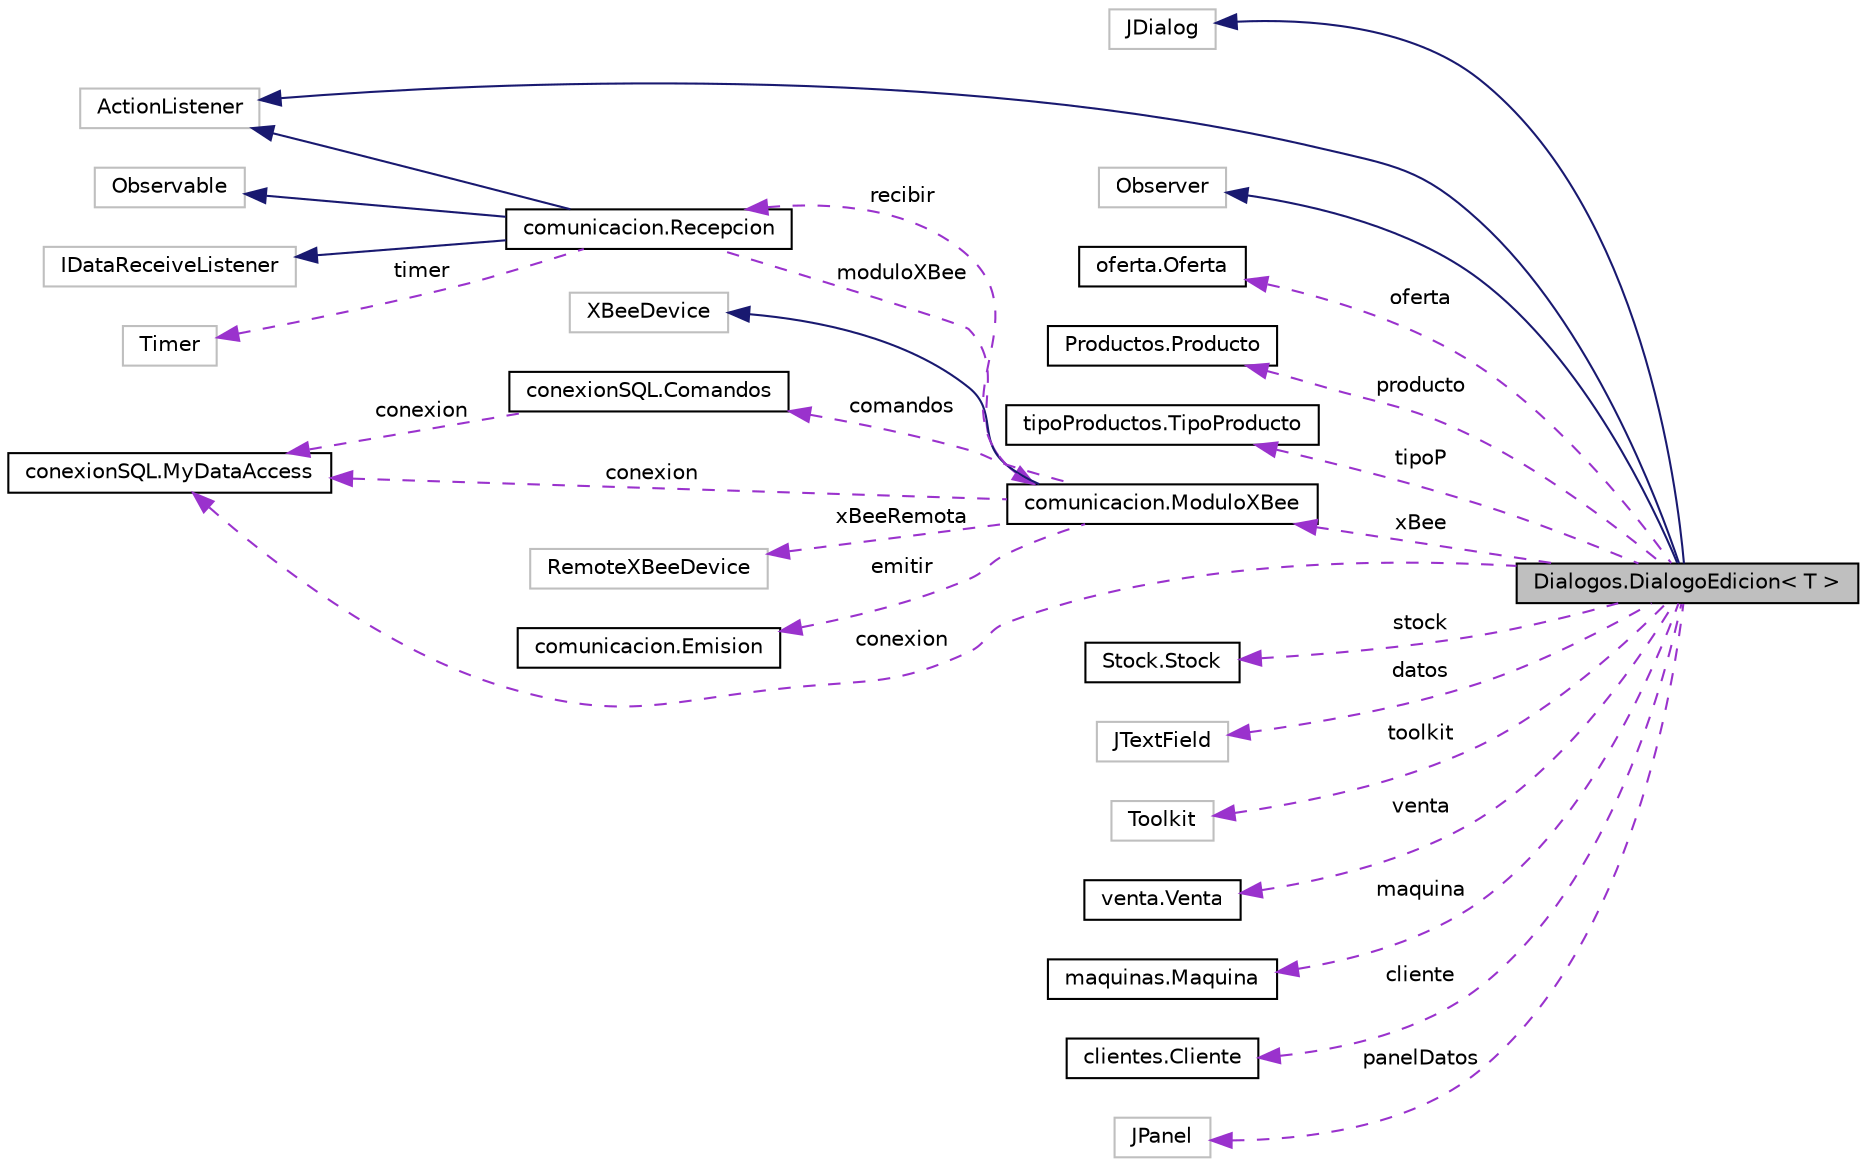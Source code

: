 digraph "Dialogos.DialogoEdicion&lt; T &gt;"
{
  edge [fontname="Helvetica",fontsize="10",labelfontname="Helvetica",labelfontsize="10"];
  node [fontname="Helvetica",fontsize="10",shape=record];
  rankdir="LR";
  Node4 [label="Dialogos.DialogoEdicion\< T \>",height=0.2,width=0.4,color="black", fillcolor="grey75", style="filled", fontcolor="black"];
  Node5 -> Node4 [dir="back",color="midnightblue",fontsize="10",style="solid",fontname="Helvetica"];
  Node5 [label="JDialog",height=0.2,width=0.4,color="grey75", fillcolor="white", style="filled"];
  Node6 -> Node4 [dir="back",color="midnightblue",fontsize="10",style="solid",fontname="Helvetica"];
  Node6 [label="ActionListener",height=0.2,width=0.4,color="grey75", fillcolor="white", style="filled"];
  Node7 -> Node4 [dir="back",color="midnightblue",fontsize="10",style="solid",fontname="Helvetica"];
  Node7 [label="Observer",height=0.2,width=0.4,color="grey75", fillcolor="white", style="filled"];
  Node8 -> Node4 [dir="back",color="darkorchid3",fontsize="10",style="dashed",label=" oferta" ,fontname="Helvetica"];
  Node8 [label="oferta.Oferta",height=0.2,width=0.4,color="black", fillcolor="white", style="filled",URL="$classoferta_1_1_oferta.html"];
  Node9 -> Node4 [dir="back",color="darkorchid3",fontsize="10",style="dashed",label=" producto" ,fontname="Helvetica"];
  Node9 [label="Productos.Producto",height=0.2,width=0.4,color="black", fillcolor="white", style="filled",URL="$class_productos_1_1_producto.html"];
  Node10 -> Node4 [dir="back",color="darkorchid3",fontsize="10",style="dashed",label=" tipoP" ,fontname="Helvetica"];
  Node10 [label="tipoProductos.TipoProducto",height=0.2,width=0.4,color="black", fillcolor="white", style="filled",URL="$classtipo_productos_1_1_tipo_producto.html"];
  Node11 -> Node4 [dir="back",color="darkorchid3",fontsize="10",style="dashed",label=" xBee" ,fontname="Helvetica"];
  Node11 [label="comunicacion.ModuloXBee",height=0.2,width=0.4,color="black", fillcolor="white", style="filled",URL="$classcomunicacion_1_1_modulo_x_bee.html"];
  Node12 -> Node11 [dir="back",color="midnightblue",fontsize="10",style="solid",fontname="Helvetica"];
  Node12 [label="XBeeDevice",height=0.2,width=0.4,color="grey75", fillcolor="white", style="filled"];
  Node13 -> Node11 [dir="back",color="darkorchid3",fontsize="10",style="dashed",label=" comandos" ,fontname="Helvetica"];
  Node13 [label="conexionSQL.Comandos",height=0.2,width=0.4,color="black", fillcolor="white", style="filled",URL="$classconexion_s_q_l_1_1_comandos.html"];
  Node14 -> Node13 [dir="back",color="darkorchid3",fontsize="10",style="dashed",label=" conexion" ,fontname="Helvetica"];
  Node14 [label="conexionSQL.MyDataAccess",height=0.2,width=0.4,color="black", fillcolor="white", style="filled",URL="$classconexion_s_q_l_1_1_my_data_access.html"];
  Node14 -> Node11 [dir="back",color="darkorchid3",fontsize="10",style="dashed",label=" conexion" ,fontname="Helvetica"];
  Node15 -> Node11 [dir="back",color="darkorchid3",fontsize="10",style="dashed",label=" xBeeRemota" ,fontname="Helvetica"];
  Node15 [label="RemoteXBeeDevice",height=0.2,width=0.4,color="grey75", fillcolor="white", style="filled"];
  Node16 -> Node11 [dir="back",color="darkorchid3",fontsize="10",style="dashed",label=" recibir" ,fontname="Helvetica"];
  Node16 [label="comunicacion.Recepcion",height=0.2,width=0.4,color="black", fillcolor="white", style="filled",URL="$classcomunicacion_1_1_recepcion.html"];
  Node17 -> Node16 [dir="back",color="midnightblue",fontsize="10",style="solid",fontname="Helvetica"];
  Node17 [label="Observable",height=0.2,width=0.4,color="grey75", fillcolor="white", style="filled"];
  Node18 -> Node16 [dir="back",color="midnightblue",fontsize="10",style="solid",fontname="Helvetica"];
  Node18 [label="IDataReceiveListener",height=0.2,width=0.4,color="grey75", fillcolor="white", style="filled"];
  Node6 -> Node16 [dir="back",color="midnightblue",fontsize="10",style="solid",fontname="Helvetica"];
  Node19 -> Node16 [dir="back",color="darkorchid3",fontsize="10",style="dashed",label=" timer" ,fontname="Helvetica"];
  Node19 [label="Timer",height=0.2,width=0.4,color="grey75", fillcolor="white", style="filled"];
  Node11 -> Node16 [dir="back",color="darkorchid3",fontsize="10",style="dashed",label=" moduloXBee" ,fontname="Helvetica"];
  Node20 -> Node11 [dir="back",color="darkorchid3",fontsize="10",style="dashed",label=" emitir" ,fontname="Helvetica"];
  Node20 [label="comunicacion.Emision",height=0.2,width=0.4,color="black", fillcolor="white", style="filled",URL="$classcomunicacion_1_1_emision.html"];
  Node21 -> Node4 [dir="back",color="darkorchid3",fontsize="10",style="dashed",label=" stock" ,fontname="Helvetica"];
  Node21 [label="Stock.Stock",height=0.2,width=0.4,color="black", fillcolor="white", style="filled",URL="$class_stock_1_1_stock.html"];
  Node14 -> Node4 [dir="back",color="darkorchid3",fontsize="10",style="dashed",label=" conexion" ,fontname="Helvetica"];
  Node22 -> Node4 [dir="back",color="darkorchid3",fontsize="10",style="dashed",label=" datos" ,fontname="Helvetica"];
  Node22 [label="JTextField",height=0.2,width=0.4,color="grey75", fillcolor="white", style="filled"];
  Node23 -> Node4 [dir="back",color="darkorchid3",fontsize="10",style="dashed",label=" toolkit" ,fontname="Helvetica"];
  Node23 [label="Toolkit",height=0.2,width=0.4,color="grey75", fillcolor="white", style="filled"];
  Node24 -> Node4 [dir="back",color="darkorchid3",fontsize="10",style="dashed",label=" venta" ,fontname="Helvetica"];
  Node24 [label="venta.Venta",height=0.2,width=0.4,color="black", fillcolor="white", style="filled",URL="$classventa_1_1_venta.html"];
  Node25 -> Node4 [dir="back",color="darkorchid3",fontsize="10",style="dashed",label=" maquina" ,fontname="Helvetica"];
  Node25 [label="maquinas.Maquina",height=0.2,width=0.4,color="black", fillcolor="white", style="filled",URL="$classmaquinas_1_1_maquina.html"];
  Node26 -> Node4 [dir="back",color="darkorchid3",fontsize="10",style="dashed",label=" cliente" ,fontname="Helvetica"];
  Node26 [label="clientes.Cliente",height=0.2,width=0.4,color="black", fillcolor="white", style="filled",URL="$classclientes_1_1_cliente.html"];
  Node27 -> Node4 [dir="back",color="darkorchid3",fontsize="10",style="dashed",label=" panelDatos" ,fontname="Helvetica"];
  Node27 [label="JPanel",height=0.2,width=0.4,color="grey75", fillcolor="white", style="filled"];
}
